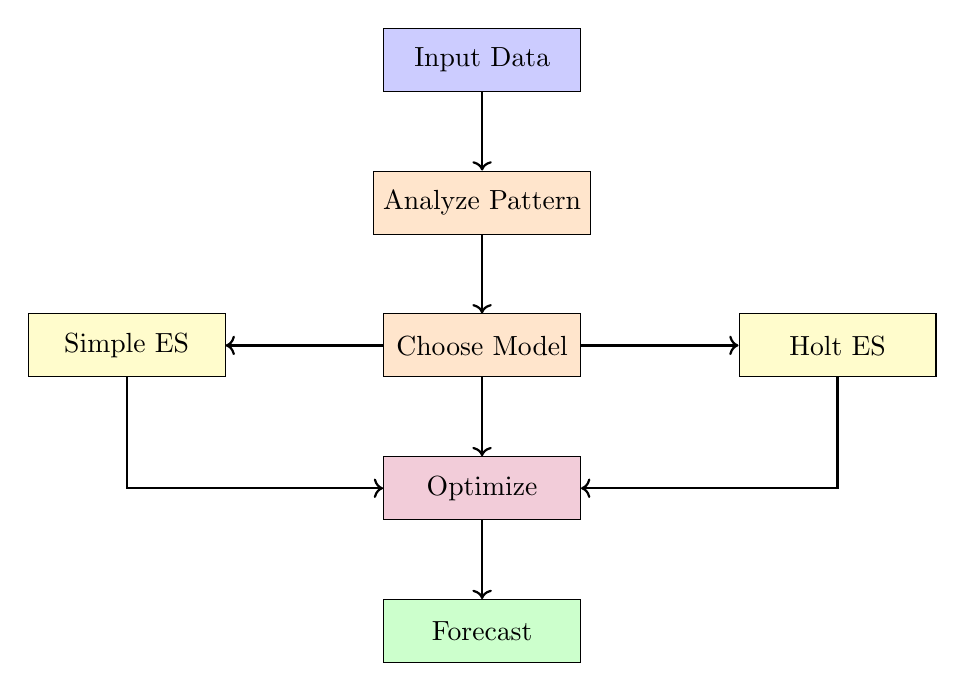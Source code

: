 
	\begin{tikzpicture}[
		start/.style={rectangle, draw, minimum width=2.5cm, minimum height=0.8cm, text centered, fill=blue!20},
		process/.style={rectangle, draw, minimum width=2.5cm, minimum height=0.8cm, text centered, fill=orange!20},
		model/.style={rectangle, draw, minimum width=2.5cm, minimum height=0.8cm, text centered, fill=yellow!20},
		opt/.style={rectangle, draw, minimum width=2.5cm, minimum height=0.8cm, text centered, fill=purple!20},
		end/.style={rectangle, draw, minimum width=2.5cm, minimum height=0.8cm, text centered, fill=green!20},
		arrow/.style={->, thick}
		]
		
		% Main flow
		\node (input) [start] {Input Data};
		\node (analyze) [process, below=1cm of input] {Analyze Pattern};
		\node (choose) [process, below=1cm of analyze] {Choose Model};
		\node (optimize) [opt, below=1cm of choose] {Optimize};
		\node (forecast) [end, below=1cm of optimize] {Forecast};
		
		% Model options
		\node (simple) [model, left=2cm of choose] {Simple ES};
		\node (holt) [model, right=2cm of choose] {Holt ES};
		
		% Main arrows
		\draw [arrow] (input) -- (analyze);
		\draw [arrow] (analyze) -- (choose);
		\draw [arrow] (choose) -- (optimize);
		\draw [arrow] (optimize) -- (forecast);
		
		% Model choice arrows
		\draw [arrow] (choose) -- (simple);
		\draw [arrow] (choose) -- (holt);
		\draw [arrow] (simple) |- (optimize);
		\draw [arrow] (holt) |- (optimize);
		
	\end{tikzpicture}
